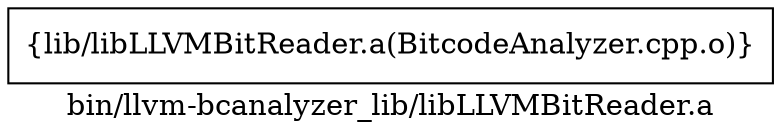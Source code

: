 digraph "bin/llvm-bcanalyzer_lib/libLLVMBitReader.a" {
	label="bin/llvm-bcanalyzer_lib/libLLVMBitReader.a";
	rankdir=LR;

	Node0x55be3be48568 [shape=record,shape=box,group=0,label="{lib/libLLVMBitReader.a(BitcodeAnalyzer.cpp.o)}"];
}
